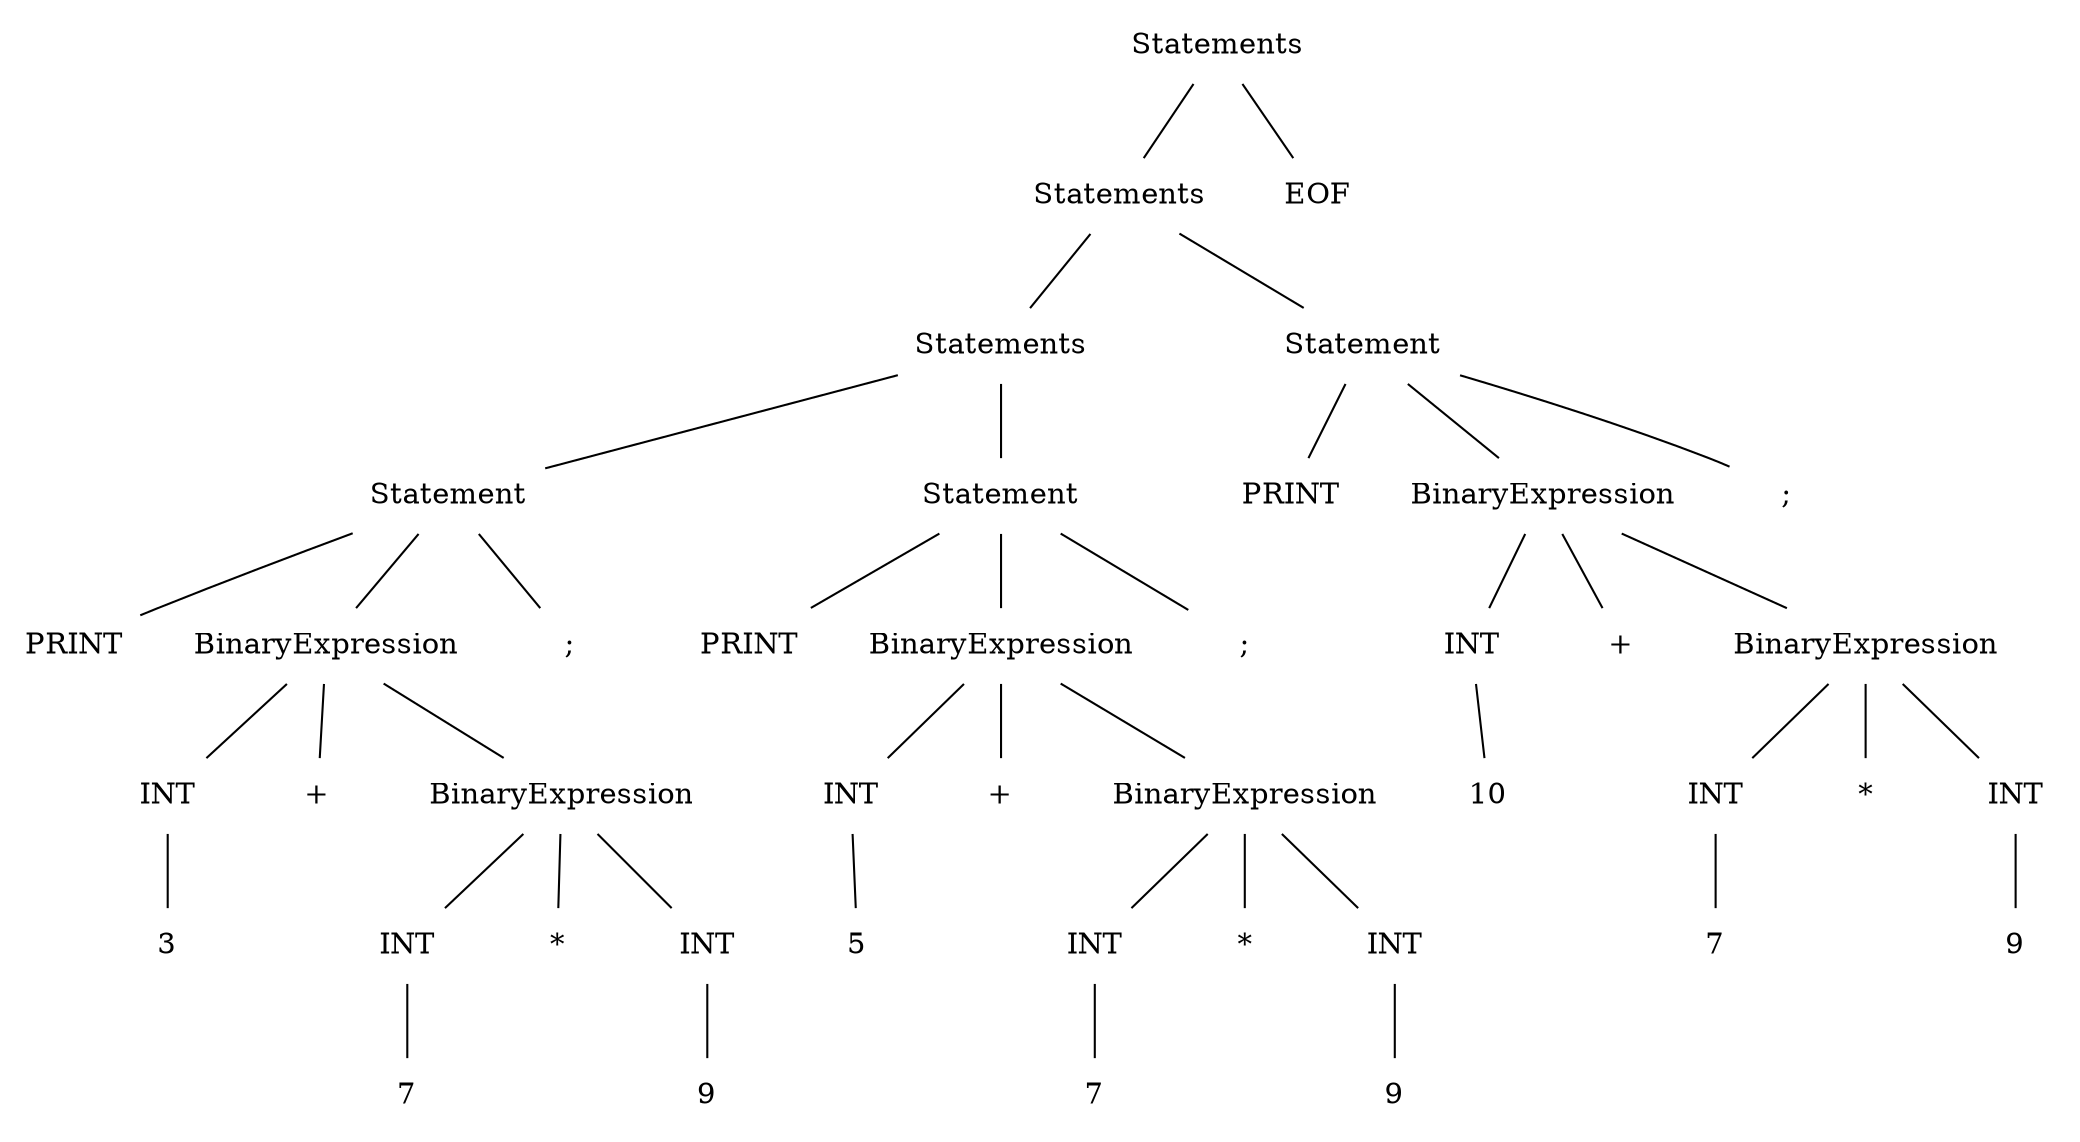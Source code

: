 graph AST {
	ordering=out
	node[shape=plaintext]
	"0"[label="INT"]
	"0v"[label="3"]
	"0" -- "0v"
	"1"[label="INT"]
	"1v"[label="7"]
	"1" -- "1v"
	"2"[label="INT"]
	"2v"[label="9"]
	"2" -- "2v"
	"3"[label="BinaryExpression"]
	"3op"[label="*"]
	"3" -- "1"
	"3" -- "3op"
	"3" -- "2"
	"4"[label="BinaryExpression"]
	"4op"[label="+"]
	"4" -- "0"
	"4" -- "4op"
	"4" -- "3"
	"5"[label="PRINT"]
	"stmt5" -- "5"
	"stmt5" -- "4"
	"stmt5" -- "5;"
	"stmt5"[label="Statement"]
	"5;"[label=";"]
	"code0"[label="Statements"]
	"code0" -- "stmt5"
	"code0" -- "stmt11"
	"6"[label="INT"]
	"6v"[label="5"]
	"6" -- "6v"
	"7"[label="INT"]
	"7v"[label="7"]
	"7" -- "7v"
	"8"[label="INT"]
	"8v"[label="9"]
	"8" -- "8v"
	"9"[label="BinaryExpression"]
	"9op"[label="*"]
	"9" -- "7"
	"9" -- "9op"
	"9" -- "8"
	"10"[label="BinaryExpression"]
	"10op"[label="+"]
	"10" -- "6"
	"10" -- "10op"
	"10" -- "9"
	"11"[label="PRINT"]
	"stmt11" -- "11"
	"stmt11" -- "10"
	"stmt11" -- "11;"
	"stmt11"[label="Statement"]
	"11;"[label=";"]
	"code1"[label="Statements"]
	"code1" -- "code0"
	"code1" -- "stmt17"
	"12"[label="INT"]
	"12v"[label="10"]
	"12" -- "12v"
	"13"[label="INT"]
	"13v"[label="7"]
	"13" -- "13v"
	"14"[label="INT"]
	"14v"[label="9"]
	"14" -- "14v"
	"15"[label="BinaryExpression"]
	"15op"[label="*"]
	"15" -- "13"
	"15" -- "15op"
	"15" -- "14"
	"16"[label="BinaryExpression"]
	"16op"[label="+"]
	"16" -- "12"
	"16" -- "16op"
	"16" -- "15"
	"17"[label="PRINT"]
	"stmt17" -- "17"
	"stmt17" -- "16"
	"stmt17" -- "17;"
	"stmt17"[label="Statement"]
	"17;"[label=";"]
	"code2"[label="Statements"]
	"code2" -- "code1"
	"code2" -- "EOF"
}